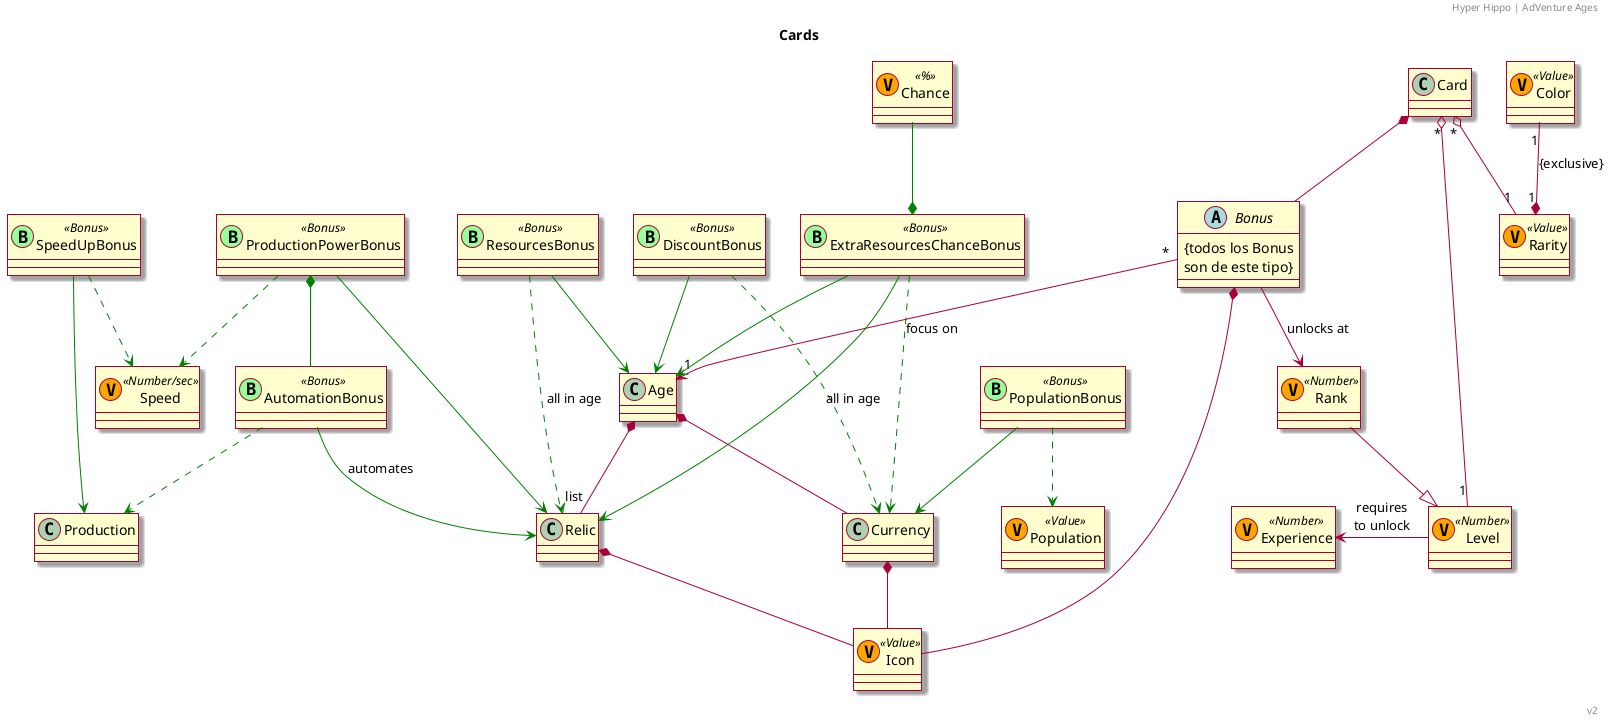 @startuml
skin rose
'skinparam nodesep 40
'skinparam ranksep 25

header Hyper Hippo | AdVenture Ages

'''''''''''''''
'title Narrative
'''''''''''''''
'Player -u-|> Agent
'Player --> BronzeAge : is in
'
'class "Lost in Time" as Lost <<(S, violet) State>>
'BronzeAge -u-|> Age
'Age -l-> Lost : are
'
'class "Time Travel\nOperations\nMonitor" as TTOM
'class "TTOM" as TTOMName
'
'class "Restore\nPeople\nin Time" as Mission <<(M, orange) Mission>>
'
'Player -r-> TTOM 
'Player --> Mission : mission
'
'TTOM ..> TTOMName : is called
'
'Guide .. (Player, TTOM)
'
'Agent -r-> Guide : has 


'''''''''''''''
title Tutorial KeyAbstractions
'''''''''''''''

class Name <<(V, orange) Value>>
class Icon <<(V, orange) Value>>

class Currency
class Age

class Hero
class Card
        class Rarity <<(V, orange) Value>>
        class Color <<(V, orange) Value>>
    class Level <<(V, orange) Number>>
    abstract class Bonus

class Relic
class Production
class Speed <<(V, orange) Number/sec>>
abstract class Produced

class Player
class Rank <<(V, orange) Number>>
class Experience <<(V, orange) Number>>
'''''''''''''''

Currency *-- Name
Currency *-- Icon

Level -u> Experience : requires\nto unlock

Age *-- Currency

Hero -u-|> Card
Hero --> Age : is from
Card "*" o-- "1" Rarity
Rarity "1" *-u- "1" Color : {exclusive}
Card "*" o-- "1" Level
Card *-- Bonus

Bonus "*" --> "1" Age : focus on
Age *-- "list" Relic

Relic *-- Name
Relic *-- Icon


'''''''''''''''
'No cards
   
'Rank .. (Level, Player)
'Relic -u-|> Production
'Production o-- Speed
'Production -> Produced : produces
'
'Currency -u-|> Produced
'Relic -u-|> Produced

'''''''''''''''
title Cards
'''''''''''''''
abstract class Bonus{
{todos los Bonus
son de este tipo}
}

remove Name
remove Hero
remove Produced
remove Player
remove RankPlayer
class ProductionPowerBonus <<(B, physical) Bonus>>
class ResourcesBonus <<(B, physical) Bonus>>
class DiscountBonus <<(B, physical) Bonus>>
class SpeedUpBonus <<(B, physical) Bonus>>
class AutomationBonus <<(B, physical) Bonus>>
class PopulationBonus <<(B, physical) Bonus>>
class ExtraResourcesChanceBonus <<(B, physical) Bonus>>
class Population <<(V, orange) Value>>
class Chance <<(V, orange) %>>



Bonus *-- Icon
 
AutomationBonus --> Relic #green : automates 
AutomationBonus ..> Production #green 

SpeedUpBonus ..> Speed #green 
SpeedUpBonus --> Production #green 

DiscountBonus --> Age #green 
DiscountBonus ..> Currency #green 

PopulationBonus ..> Population #green 
PopulationBonus --> Currency #green 

ExtraResourcesChanceBonus --> Age #green 
ExtraResourcesChanceBonus --> Relic #green : all in age
ExtraResourcesChanceBonus ..> Currency #green 
ExtraResourcesChanceBonus *-u- Chance  #green 

ProductionPowerBonus --> Relic #green 
ProductionPowerBonus ..> Speed #green 
ProductionPowerBonus *-- AutomationBonus #green 

Bonus --> Rank : unlocks at

ResourcesBonus --> Age #green 
ResourcesBonus ..> Relic #green : all in age

Rank --|> Level

'''''''''''''''

' [x] Is in the Bronze Age
' [x] Player is agent

' [x] Time Travel Operations Monitor
' [x] guides you

' [x] Ages are lost in time.

' [ ] Order gladiators to fight
' [ ] and produce weapons

' [ ] Produce weapons (by time or tap)
' [ ] to buy more gladiators

' [ ] gladiator has price in weapons
' [ ] gladiator produces 3 weapons
' [ ] gladitor lasts 2 seconds in producing
    ' [ ] to produce you tap, unless you have automated production
' [ ] gladiators also restores people in time (1)
' [ ] gladiators costs 10 weapons, 1 people
' [ ] gladiators has:
' [ ]  x1 power, x1 discount, x1 speed
' [ ] 1% luck, x2 bonus

' [ ] Spartacus hero automate gladiators
' [ ] Spartacus has speed x2
' [ ] spartacus has level 1?
' [ ] spartacus is found in capsules

' [ ] unlock chariots by owing 25 gladiators

' [ ] after online, people restored in time
' [ ] more time, more people

' [ ] after 25 gladiators
' [ ] you can afford chariots, which produce 4 gladiators
' [ ] chariot costs 10 gladiators, 100 weapons and 1 person

' [ ] missions are operational after some chariots
' [ ] missions make you eran rewards
' [ ] also advance your ages

' [ ] mission example: assemble (own) 25 chariots
' [ ] you will gain 2500 weapons
' [ ] after mission complete, claim your reward
' [ ] mission example: collect 5k weapons to gain 5k weapons
' [ ] mission example: own 100 chariots to gain 5 xp

' [ ] exp is used to rank up
' [ ] ranks up makes you earn special rewards
' [ ] ranks up also reset the timeline
' [ ] ranks up unlocks new heroes to by found in capsules 

' [ ] example: rank 2 -> gain 1 capsule
' [ ] capsule rewards: 35 exp, 1 spartacus

' [ ] gladiators, chariots are an Age Relic
' [ ] heroes are cards
' [ ] buying enough age relics rewards you with xp
' [ ] xp is used to level up your heroes
' [ ] each hero' [ ] s level needs a certain amount of cards to unlock level up
' [ ] each hero' [ ] s level needs a certain amount of xp to level up
' [ ] level up Spartacus, from x2 bonus to x4 bonus
' [ ] after 50 chariots, unlocks arena

' [ ] time machine upgrades
' [ ] use weapons to upgrade your time machine
' [ ] example: population boost in return (from 1/s to 2/s, +1/s)

' [ ] boosts by video x2 all Age production power (hammer) for a short time (4h)
' [ ] boosts are stackable (max 16h).

' [ ] Julius Caesar increases the production Power of all Bronze ages Relics
' [ ] then an Age Relic belongs to a concrete Age
' [ ] cards has a rarity: common (blue) < rare (green) < legendary (purple) < historic (red)
' [ ] Trajan decreases the cost of all Bronze Age relics (x10, x100...)

' [ ] store has capsules costing gems
' [ ] store has a free capsule each 4h
' [ ] store stacks up to 2 free capsules
' [ ] copper capsule 250 gems, crystal capsule 750 gems, carbon capsule 2500 gems
' [ ] copper capsule guarantees 1 legendary hero
' [ ] crystal capsule guarantees 5 legendary heroes
' [ ] carbon capsule guarantees 1 historic hero

' [ ] at first, each Age has 3 relics to produce
' [ ] relic 1 produces respective age' [ ] s coin
' [ ] relic 2 prouces relic 1 units
' [ ] relic 3 produces relic 2 units
' [ ] at rank 4, Roads are unlocked in bronze age, so 3 is no the max of relics

' [ ] how the fuck you make your lvl gauge grows?
' [ ] answer: 1 mission completed = 1 gauge progress

' [ ] bronze sword is the icon of weapons, of the tab where you see your Bronze Age productions
' [ ] papire is the icon of knowledge, of the tab where you see your Medieval Age productions
' [ ] brush is the icon of art, of the tab where you see your Renaissance Age productions
' [ ] gear is the icon of ?, of the tab where you see your Industrial Age productions 

' [ ] unlocking a new age needs satisfy some requirement
    ' [ ] it seems that requirement is a certain amount of previews Age coin
    ' [ ] example: unlocking medieval age needs collect 50B weapons
    ' [ ] example: unlocking renaissance age needs collect 500T knowledge
' [ ] The Medieval Age wil get you more xp and population
' [ ] population is the metric whose unit is people

' [ ] Medieval age has monks, chapels and knights

' [ ] heroes (cards) unlocks at level 2
' [ ] upgrades unlocks at level 3?
' [ ] store unlocks at level 4?
' [ ] event unlocks at level 8
' [ ] ops unlocks at rank 6

' [ ] as of rank 4, 2 concurrent missions

'''''''''''''''
right footer v2
@enduml